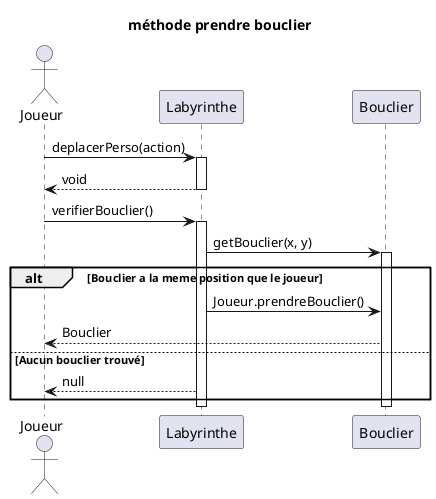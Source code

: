 @startuml
title méthode prendre bouclier
actor Joueur
participant Labyrinthe
participant Bouclier

Joueur -> Labyrinthe: deplacerPerso(action)
activate Labyrinthe
Labyrinthe --> Joueur: void
deactivate Labyrinthe

Joueur -> Labyrinthe: verifierBouclier()
activate Labyrinthe
Labyrinthe -> Bouclier: getBouclier(x, y)
activate Bouclier
alt Bouclier a la meme position que le joueur
    Labyrinthe -> Bouclier: Joueur.prendreBouclier()
    Bouclier --> Joueur: Bouclier
else Aucun bouclier trouvé
    Labyrinthe --> Joueur: null
end
deactivate Bouclier
deactivate Labyrinthe
@enduml
